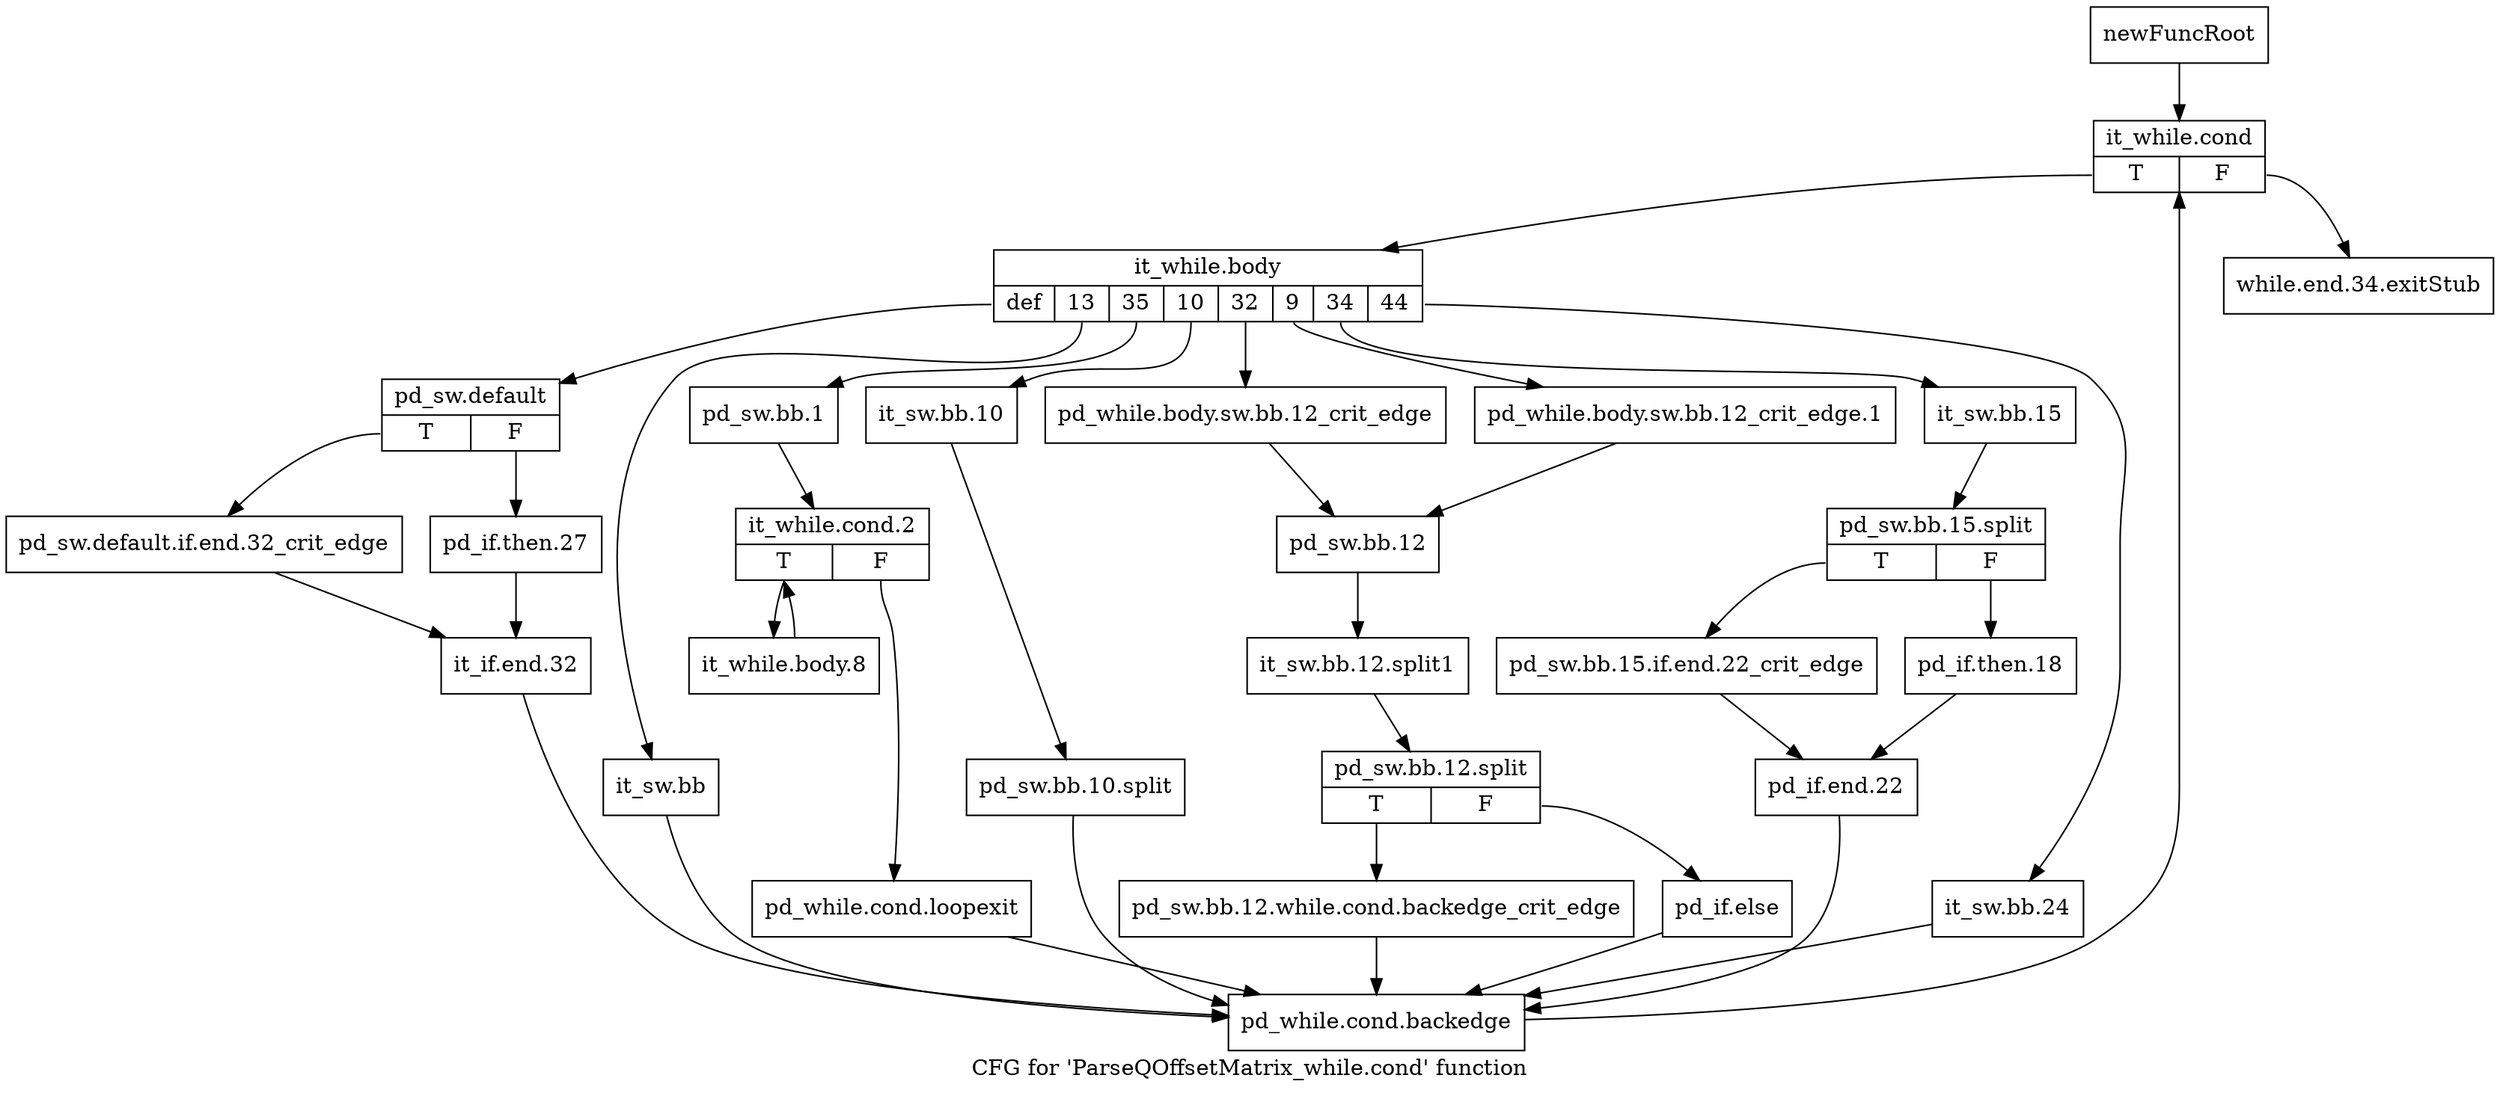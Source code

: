 digraph "CFG for 'ParseQOffsetMatrix_while.cond' function" {
	label="CFG for 'ParseQOffsetMatrix_while.cond' function";

	Node0x2aaf560 [shape=record,label="{newFuncRoot}"];
	Node0x2aaf560 -> Node0x2aaf600;
	Node0x2aaf5b0 [shape=record,label="{while.end.34.exitStub}"];
	Node0x2aaf600 [shape=record,label="{it_while.cond|{<s0>T|<s1>F}}"];
	Node0x2aaf600:s0 -> Node0x2aaf650;
	Node0x2aaf600:s1 -> Node0x2aaf5b0;
	Node0x2aaf650 [shape=record,label="{it_while.body|{<s0>def|<s1>13|<s2>35|<s3>10|<s4>32|<s5>9|<s6>34|<s7>44}}"];
	Node0x2aaf650:s0 -> Node0x2aafba0;
	Node0x2aaf650:s1 -> Node0x2aafb50;
	Node0x2aaf650:s2 -> Node0x2aafa10;
	Node0x2aaf650:s3 -> Node0x2aaf9c0;
	Node0x2aaf650:s4 -> Node0x2aaf880;
	Node0x2aaf650:s5 -> Node0x2aaf830;
	Node0x2aaf650:s6 -> Node0x2aaf6f0;
	Node0x2aaf650:s7 -> Node0x2aaf6a0;
	Node0x2aaf6a0 [shape=record,label="{it_sw.bb.24}"];
	Node0x2aaf6a0 -> Node0x2aafce0;
	Node0x2aaf6f0 [shape=record,label="{it_sw.bb.15}"];
	Node0x2aaf6f0 -> Node0x3834d60;
	Node0x3834d60 [shape=record,label="{pd_sw.bb.15.split|{<s0>T|<s1>F}}"];
	Node0x3834d60:s0 -> Node0x2aaf790;
	Node0x3834d60:s1 -> Node0x2aaf740;
	Node0x2aaf740 [shape=record,label="{pd_if.then.18}"];
	Node0x2aaf740 -> Node0x2aaf7e0;
	Node0x2aaf790 [shape=record,label="{pd_sw.bb.15.if.end.22_crit_edge}"];
	Node0x2aaf790 -> Node0x2aaf7e0;
	Node0x2aaf7e0 [shape=record,label="{pd_if.end.22}"];
	Node0x2aaf7e0 -> Node0x2aafce0;
	Node0x2aaf830 [shape=record,label="{pd_while.body.sw.bb.12_crit_edge.1}"];
	Node0x2aaf830 -> Node0x2aaf8d0;
	Node0x2aaf880 [shape=record,label="{pd_while.body.sw.bb.12_crit_edge}"];
	Node0x2aaf880 -> Node0x2aaf8d0;
	Node0x2aaf8d0 [shape=record,label="{pd_sw.bb.12}"];
	Node0x2aaf8d0 -> Node0x39622f0;
	Node0x39622f0 [shape=record,label="{it_sw.bb.12.split1}"];
	Node0x39622f0 -> Node0x3834bd0;
	Node0x3834bd0 [shape=record,label="{pd_sw.bb.12.split|{<s0>T|<s1>F}}"];
	Node0x3834bd0:s0 -> Node0x2aaf970;
	Node0x3834bd0:s1 -> Node0x2aaf920;
	Node0x2aaf920 [shape=record,label="{pd_if.else}"];
	Node0x2aaf920 -> Node0x2aafce0;
	Node0x2aaf970 [shape=record,label="{pd_sw.bb.12.while.cond.backedge_crit_edge}"];
	Node0x2aaf970 -> Node0x2aafce0;
	Node0x2aaf9c0 [shape=record,label="{it_sw.bb.10}"];
	Node0x2aaf9c0 -> Node0x39623c0;
	Node0x39623c0 [shape=record,label="{pd_sw.bb.10.split}"];
	Node0x39623c0 -> Node0x2aafce0;
	Node0x2aafa10 [shape=record,label="{pd_sw.bb.1}"];
	Node0x2aafa10 -> Node0x2aafa60;
	Node0x2aafa60 [shape=record,label="{it_while.cond.2|{<s0>T|<s1>F}}"];
	Node0x2aafa60:s0 -> Node0x2aafb00;
	Node0x2aafa60:s1 -> Node0x2aafab0;
	Node0x2aafab0 [shape=record,label="{pd_while.cond.loopexit}"];
	Node0x2aafab0 -> Node0x2aafce0;
	Node0x2aafb00 [shape=record,label="{it_while.body.8}"];
	Node0x2aafb00 -> Node0x2aafa60;
	Node0x2aafb50 [shape=record,label="{it_sw.bb}"];
	Node0x2aafb50 -> Node0x2aafce0;
	Node0x2aafba0 [shape=record,label="{pd_sw.default|{<s0>T|<s1>F}}"];
	Node0x2aafba0:s0 -> Node0x2aafc40;
	Node0x2aafba0:s1 -> Node0x2aafbf0;
	Node0x2aafbf0 [shape=record,label="{pd_if.then.27}"];
	Node0x2aafbf0 -> Node0x2aafc90;
	Node0x2aafc40 [shape=record,label="{pd_sw.default.if.end.32_crit_edge}"];
	Node0x2aafc40 -> Node0x2aafc90;
	Node0x2aafc90 [shape=record,label="{it_if.end.32}"];
	Node0x2aafc90 -> Node0x2aafce0;
	Node0x2aafce0 [shape=record,label="{pd_while.cond.backedge}"];
	Node0x2aafce0 -> Node0x2aaf600;
}
